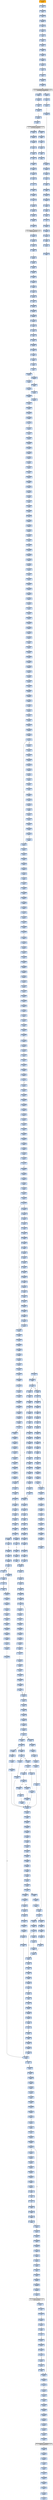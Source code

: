 strict digraph G {
	graph [bgcolor=transparent,
		name=G
	];
	node [color=lightsteelblue,
		fillcolor=lightsteelblue,
		shape=rectangle,
		style=filled
	];
	"0x01049001"	[color=lightgrey,
		fillcolor=orange,
		label="0x01049001
pusha"];
	"0x01049002"	[label="0x01049002
call"];
	"0x01049001" -> "0x01049002"	[color="#000000"];
	"0x0104900a"	[label="0x0104900a
popl"];
	"0x01049002" -> "0x0104900a"	[color="#000000"];
	"0x0104900b"	[label="0x0104900b
incl"];
	"0x0104900a" -> "0x0104900b"	[color="#000000"];
	"0x0104900c"	[label="0x0104900c
pushl"];
	"0x0104900b" -> "0x0104900c"	[color="#000000"];
	"0x0104900d"	[label="0x0104900d
ret"];
	"0x0104900c" -> "0x0104900d"	[color="#000000"];
	"0x01049008"	[label="0x01049008
jmp"];
	"0x0104900d" -> "0x01049008"	[color="#000000"];
	"0x0104900e"	[label="0x0104900e
call"];
	"0x01049008" -> "0x0104900e"	[color="#000000"];
	"0x01049014"	[label="0x01049014
popl"];
	"0x0104900e" -> "0x01049014"	[color="#000000"];
	"0x01049015"	[label="0x01049015
movl"];
	"0x01049014" -> "0x01049015"	[color="#000000"];
	"0x0104901a"	[label="0x0104901a
addl"];
	"0x01049015" -> "0x0104901a"	[color="#000000"];
	"0x0104901c"	[label="0x0104901c
subl"];
	"0x0104901a" -> "0x0104901c"	[color="#000000"];
	"0x01049022"	[label="0x01049022
cmpl"];
	"0x0104901c" -> "0x01049022"	[color="#000000"];
	"0x01049029"	[label="0x01049029
movl"];
	"0x01049022" -> "0x01049029"	[color="#000000"];
	"0x0104902f"	[label="0x0104902f
jne"];
	"0x01049029" -> "0x0104902f"	[color="#000000"];
	"0x01049035"	[label="0x01049035
leal"];
	"0x0104902f" -> "0x01049035"	[color="#000000",
		label=F];
	"0x0104903b"	[label="0x0104903b
pushl"];
	"0x01049035" -> "0x0104903b"	[color="#000000"];
	"0x0104903c"	[label="0x0104903c
call"];
	"0x0104903b" -> "0x0104903c"	[color="#000000"];
	GETMODULEHANDLEA_KERNEL32_DLL	[color=lightgrey,
		fillcolor=lightgrey,
		label="GETMODULEHANDLEA_KERNEL32_DLL
GETMODULEHANDLEA"];
	"0x0104903c" -> GETMODULEHANDLEA_KERNEL32_DLL	[color="#000000"];
	"0x01049042"	[label="0x01049042
movl"];
	GETMODULEHANDLEA_KERNEL32_DLL -> "0x01049042"	[color="#000000"];
	"0x01049287"	[label="0x01049287
testl"];
	GETMODULEHANDLEA_KERNEL32_DLL -> "0x01049287"	[color="#000000"];
	"0x01049048"	[label="0x01049048
movl"];
	"0x01049042" -> "0x01049048"	[color="#000000"];
	"0x0104904a"	[label="0x0104904a
leal"];
	"0x01049048" -> "0x0104904a"	[color="#000000"];
	"0x0104904d"	[label="0x0104904d
pushl"];
	"0x0104904a" -> "0x0104904d"	[color="#000000"];
	"0x0104904e"	[label="0x0104904e
pushl"];
	"0x0104904d" -> "0x0104904e"	[color="#000000"];
	"0x0104904f"	[label="0x0104904f
call"];
	"0x0104904e" -> "0x0104904f"	[color="#000000"];
	GETPROCADDRESS_KERNEL32_DLL	[color=lightgrey,
		fillcolor=lightgrey,
		label="GETPROCADDRESS_KERNEL32_DLL
GETPROCADDRESS"];
	"0x0104904f" -> GETPROCADDRESS_KERNEL32_DLL	[color="#000000"];
	"0x01049055"	[label="0x01049055
stosl"];
	GETPROCADDRESS_KERNEL32_DLL -> "0x01049055"	[color="#000000"];
	"0x010492ee"	[label="0x010492ee
testl"];
	GETPROCADDRESS_KERNEL32_DLL -> "0x010492ee"	[color="#000000"];
	"0x01049056"	[label="0x01049056
movb"];
	"0x01049055" -> "0x01049056"	[color="#000000"];
	"0x01049058"	[label="0x01049058
scasb"];
	"0x01049056" -> "0x01049058"	[color="#000000"];
	"0x01049059"	[label="0x01049059
jne"];
	"0x01049058" -> "0x01049059"	[color="#000000"];
	"0x0104905b"	[label="0x0104905b
cmpb"];
	"0x01049059" -> "0x0104905b"	[color="#000000",
		label=F];
	"0x0104905d"	[label="0x0104905d
jne"];
	"0x0104905b" -> "0x0104905d"	[color="#000000"];
	"0x0104905f"	[label="0x0104905f
leal"];
	"0x0104905d" -> "0x0104905f"	[color="#000000",
		label=F];
	"0x01049062"	[label="0x01049062
jmp"];
	"0x0104905f" -> "0x01049062"	[color="#000000"];
	"0x0104908d"	[label="0x0104908d
movl"];
	"0x01049062" -> "0x0104908d"	[color="#000000"];
	"0x01049093"	[label="0x01049093
orl"];
	"0x0104908d" -> "0x01049093"	[color="#000000"];
	"0x01049095"	[label="0x01049095
je"];
	"0x01049093" -> "0x01049095"	[color="#000000"];
	"0x010490a1"	[label="0x010490a1
leal"];
	"0x01049095" -> "0x010490a1"	[color="#000000",
		label=T];
	"0x010490a7"	[label="0x010490a7
cmpl"];
	"0x010490a1" -> "0x010490a7"	[color="#000000"];
	"0x010490aa"	[label="0x010490aa
je"];
	"0x010490a7" -> "0x010490aa"	[color="#000000"];
	"0x010490b0"	[label="0x010490b0
pushl"];
	"0x010490aa" -> "0x010490b0"	[color="#000000",
		label=F];
	"0x010490b2"	[label="0x010490b2
pushl"];
	"0x010490b0" -> "0x010490b2"	[color="#000000"];
	"0x010490b7"	[label="0x010490b7
pushl"];
	"0x010490b2" -> "0x010490b7"	[color="#000000"];
	"0x010490bc"	[label="0x010490bc
pushl"];
	"0x010490b7" -> "0x010490bc"	[color="#000000"];
	"0x010490be"	[label="0x010490be
call"];
	"0x010490bc" -> "0x010490be"	[color="#000000"];
	VIRTUALALLOC_KERNEL32_DLL	[color=lightgrey,
		fillcolor=lightgrey,
		label="VIRTUALALLOC_KERNEL32_DLL
VIRTUALALLOC"];
	"0x010490be" -> VIRTUALALLOC_KERNEL32_DLL	[color="#000000"];
	"0x010490e2"	[label="0x010490e2
movl"];
	VIRTUALALLOC_KERNEL32_DLL -> "0x010490e2"	[color="#000000"];
	"0x010490e8"	[label="0x010490e8
pushl"];
	"0x010490e2" -> "0x010490e8"	[color="#000000"];
	"0x010490e9"	[label="0x010490e9
movl"];
	"0x010490e8" -> "0x010490e9"	[color="#000000"];
	"0x010490eb"	[label="0x010490eb
addl"];
	"0x010490e9" -> "0x010490eb"	[color="#000000"];
	"0x010490f1"	[label="0x010490f1
pushl"];
	"0x010490eb" -> "0x010490f1"	[color="#000000"];
	"0x010490f7"	[label="0x010490f7
pushl"];
	"0x010490f1" -> "0x010490f7"	[color="#000000"];
	"0x010490fa"	[label="0x010490fa
pushl"];
	"0x010490f7" -> "0x010490fa"	[color="#000000"];
	"0x010490fb"	[label="0x010490fb
pushl"];
	"0x010490fa" -> "0x010490fb"	[color="#000000"];
	"0x010490fc"	[label="0x010490fc
call"];
	"0x010490fb" -> "0x010490fc"	[color="#000000"];
	"0x010496c8"	[label="0x010496c8
movl"];
	"0x010490fc" -> "0x010496c8"	[color="#000000"];
	"0x010496cc"	[label="0x010496cc
subl"];
	"0x010496c8" -> "0x010496cc"	[color="#000000"];
	"0x010496d2"	[label="0x010496d2
leal"];
	"0x010496cc" -> "0x010496d2"	[color="#000000"];
	"0x010496d6"	[label="0x010496d6
pushl"];
	"0x010496d2" -> "0x010496d6"	[color="#000000"];
	"0x010496d7"	[label="0x010496d7
call"];
	"0x010496d6" -> "0x010496d7"	[color="#000000"];
	"0x01049a84"	[label="0x01049a84
pushl"];
	"0x010496d7" -> "0x01049a84"	[color="#000000"];
	"0x01049a85"	[label="0x01049a85
pushl"];
	"0x01049a84" -> "0x01049a85"	[color="#000000"];
	"0x01049a86"	[label="0x01049a86
pushl"];
	"0x01049a85" -> "0x01049a86"	[color="#000000"];
	"0x01049a87"	[label="0x01049a87
movl"];
	"0x01049a86" -> "0x01049a87"	[color="#000000"];
	"0x01049a89"	[label="0x01049a89
xorl"];
	"0x01049a87" -> "0x01049a89"	[color="#000000"];
	"0x01049a8b"	[label="0x01049a8b
xorl"];
	"0x01049a89" -> "0x01049a8b"	[color="#000000"];
	"0x01049a8d"	[label="0x01049a8d
leal"];
	"0x01049a8b" -> "0x01049a8d"	[color="#000000"];
	"0x01049a93"	[label="0x01049a93
movl"];
	"0x01049a8d" -> "0x01049a93"	[color="#000000"];
	"0x01049a95"	[label="0x01049a95
pushl"];
	"0x01049a93" -> "0x01049a95"	[color="#000000"];
	"0x01049a96"	[label="0x01049a96
call"];
	"0x01049a95" -> "0x01049a96"	[color="#000000"];
	"0x01049cf2"	[label="0x01049cf2
call"];
	"0x01049a96" -> "0x01049cf2"	[color="#000000"];
	"0x01049cf8"	[label="0x01049cf8
popl"];
	"0x01049cf2" -> "0x01049cf8"	[color="#000000"];
	"0x01049cf9"	[label="0x01049cf9
subl"];
	"0x01049cf8" -> "0x01049cf9"	[color="#000000"];
	"0x01049cff"	[label="0x01049cff
ret"];
	"0x01049cf9" -> "0x01049cff"	[color="#000000"];
	"0x01049a9b"	[label="0x01049a9b
movb"];
	"0x01049cff" -> "0x01049a9b"	[color="#000000"];
	"0x01049e18"	[label="0x01049e18
movb"];
	"0x01049cff" -> "0x01049e18"	[color="#000000"];
	"0x01049aa2"	[label="0x01049aa2
popl"];
	"0x01049a9b" -> "0x01049aa2"	[color="#000000"];
	"0x01049aa3"	[label="0x01049aa3
movl"];
	"0x01049aa2" -> "0x01049aa3"	[color="#000000"];
	"0x01049aa8"	[label="0x01049aa8
addl"];
	"0x01049aa3" -> "0x01049aa8"	[color="#000000"];
	"0x01049aab"	[label="0x01049aab
shll"];
	"0x01049aa8" -> "0x01049aab"	[color="#000000"];
	"0x01049aad"	[label="0x01049aad
addl"];
	"0x01049aab" -> "0x01049aad"	[color="#000000"];
	"0x01049aaf"	[label="0x01049aaf
incl"];
	"0x01049aad" -> "0x01049aaf"	[color="#000000"];
	"0x01049ab0"	[label="0x01049ab0
cmpl"];
	"0x01049aaf" -> "0x01049ab0"	[color="#000000"];
	"0x01049ab3"	[label="0x01049ab3
jb"];
	"0x01049ab0" -> "0x01049ab3"	[color="#000000"];
	"0x01049ab5"	[label="0x01049ab5
movl"];
	"0x01049ab3" -> "0x01049ab5"	[color="#000000",
		label=F];
	"0x01049ab9"	[label="0x01049ab9
leal"];
	"0x01049ab5" -> "0x01049ab9"	[color="#000000"];
	"0x01049abc"	[label="0x01049abc
pushl"];
	"0x01049ab9" -> "0x01049abc"	[color="#000000"];
	"0x01049abd"	[label="0x01049abd
pushl"];
	"0x01049abc" -> "0x01049abd"	[color="#000000"];
	"0x01049ac2"	[label="0x01049ac2
call"];
	"0x01049abd" -> "0x01049ac2"	[color="#000000"];
	"0x0104980f"	[label="0x0104980f
movl"];
	"0x01049ac2" -> "0x0104980f"	[color="#000000"];
	"0x01049813"	[label="0x01049813
movl"];
	"0x0104980f" -> "0x01049813"	[color="#000000"];
	"0x01049817"	[label="0x01049817
movl"];
	"0x01049813" -> "0x01049817"	[color="#000000"];
	"0x0104981d"	[label="0x0104981d
movl"];
	"0x01049817" -> "0x0104981d"	[color="#000000"];
	"0x01049823"	[label="0x01049823
leal"];
	"0x0104981d" -> "0x01049823"	[color="#000000"];
	"0x01049826"	[label="0x01049826
movl"];
	"0x01049823" -> "0x01049826"	[color="#000000"];
	"0x0104982c"	[label="0x0104982c
addl"];
	"0x01049826" -> "0x0104982c"	[color="#000000"];
	"0x01049831"	[label="0x01049831
ret"];
	"0x0104982c" -> "0x01049831"	[color="#000000"];
	"0x01049af1"	[label="0x01049af1
movl"];
	"0x01049831" -> "0x01049af1"	[color="#000000"];
	"0x01049af7"	[label="0x01049af7
popl"];
	"0x01049af1" -> "0x01049af7"	[color="#000000"];
	"0x01049af8"	[label="0x01049af8
popl"];
	"0x01049af7" -> "0x01049af8"	[color="#000000"];
	"0x01049af9"	[label="0x01049af9
addl"];
	"0x01049af8" -> "0x01049af9"	[color="#000000"];
	"0x01049afe"	[label="0x01049afe
popl"];
	"0x01049af9" -> "0x01049afe"	[color="#000000"];
	"0x01049aff"	[label="0x01049aff
ret"];
	"0x01049afe" -> "0x01049aff"	[color="#000000"];
	"0x010496dc"	[label="0x010496dc
movl"];
	"0x01049aff" -> "0x010496dc"	[color="#000000"];
	"0x010496e3"	[label="0x010496e3
movl"];
	"0x010496dc" -> "0x010496e3"	[color="#000000"];
	"0x010496ea"	[label="0x010496ea
pushl"];
	"0x010496e3" -> "0x010496ea"	[color="#000000"];
	"0x010496eb"	[label="0x010496eb
pushl"];
	"0x010496ea" -> "0x010496eb"	[color="#000000"];
	"0x010496ec"	[label="0x010496ec
leal"];
	"0x010496eb" -> "0x010496ec"	[color="#000000"];
	"0x010496f0"	[label="0x010496f0
call"];
	"0x010496ec" -> "0x010496f0"	[color="#000000"];
	"0x01049b02"	[label="0x01049b02
movl"];
	"0x010496f0" -> "0x01049b02"	[color="#000000"];
	"0x01049b06"	[label="0x01049b06
movl"];
	"0x01049b02" -> "0x01049b06"	[color="#000000"];
	"0x01049b08"	[label="0x01049b08
movl"];
	"0x01049b06" -> "0x01049b08"	[color="#000000"];
	"0x01049b0c"	[label="0x01049b0c
pushl"];
	"0x01049b08" -> "0x01049b0c"	[color="#000000"];
	"0x01049b0d"	[label="0x01049b0d
movl"];
	"0x01049b0c" -> "0x01049b0d"	[color="#000000"];
	"0x01049b0f"	[label="0x01049b0f
leal"];
	"0x01049b0d" -> "0x01049b0f"	[color="#000000"];
	"0x01049b12"	[label="0x01049b12
movl"];
	"0x01049b0f" -> "0x01049b12"	[color="#000000"];
	"0x01049b14"	[label="0x01049b14
movl"];
	"0x01049b12" -> "0x01049b14"	[color="#000000"];
	"0x01049b1b"	[label="0x01049b1b
movl"];
	"0x01049b14" -> "0x01049b1b"	[color="#000000"];
	"0x01049b1e"	[label="0x01049b1e
movl"];
	"0x01049b1b" -> "0x01049b1e"	[color="#000000"];
	"0x01049b24"	[label="0x01049b24
movl"];
	"0x01049b1e" -> "0x01049b24"	[color="#000000"];
	"0x01049b2a"	[label="0x01049b2a
movl"];
	"0x01049b24" -> "0x01049b2a"	[color="#000000"];
	"0x01049b30"	[label="0x01049b30
xorl"];
	"0x01049b2a" -> "0x01049b30"	[color="#000000"];
	"0x01049b32"	[label="0x01049b32
movl"];
	"0x01049b30" -> "0x01049b32"	[color="#000000"];
	"0x01049b37"	[label="0x01049b37
movl"];
	"0x01049b32" -> "0x01049b37"	[color="#000000"];
	"0x01049b3d"	[label="0x01049b3d
movl"];
	"0x01049b37" -> "0x01049b3d"	[color="#000000"];
	"0x01049b43"	[label="0x01049b43
movl"];
	"0x01049b3d" -> "0x01049b43"	[color="#000000"];
	"0x01049b49"	[label="0x01049b49
movl"];
	"0x01049b43" -> "0x01049b49"	[color="#000000"];
	"0x01049b4f"	[label="0x01049b4f
movl"];
	"0x01049b49" -> "0x01049b4f"	[color="#000000"];
	"0x01049b55"	[label="0x01049b55
repz"];
	"0x01049b4f" -> "0x01049b55"	[color="#000000"];
	"0x01049b57"	[label="0x01049b57
movl"];
	"0x01049b55" -> "0x01049b57"	[color="#000000"];
	"0x01049b59"	[label="0x01049b59
stosb"];
	"0x01049b57" -> "0x01049b59"	[color="#000000"];
	"0x01049b5a"	[label="0x01049b5a
call"];
	"0x01049b59" -> "0x01049b5a"	[color="#000000"];
	"0x01049b63"	[label="0x01049b63
subl"];
	"0x01049b5a" -> "0x01049b63"	[color="#000000"];
	"0x01049b69"	[label="0x01049b69
pushl"];
	"0x01049b63" -> "0x01049b69"	[color="#000000"];
	"0x01049b6a"	[label="0x01049b6a
movl"];
	"0x01049b69" -> "0x01049b6a"	[color="#000000"];
	"0x01049b6c"	[label="0x01049b6c
pushl"];
	"0x01049b6a" -> "0x01049b6c"	[color="#000000"];
	"0x01049b6d"	[label="0x01049b6d
pushl"];
	"0x01049b6c" -> "0x01049b6d"	[color="#000000"];
	"0x01049b6e"	[label="0x01049b6e
leal"];
	"0x01049b6d" -> "0x01049b6e"	[color="#000000"];
	"0x01049b71"	[label="0x01049b71
pushl"];
	"0x01049b6e" -> "0x01049b71"	[color="#000000"];
	"0x01049b72"	[label="0x01049b72
pushl"];
	"0x01049b71" -> "0x01049b72"	[color="#000000"];
	"0x01049b74"	[label="0x01049b74
movl"];
	"0x01049b72" -> "0x01049b74"	[color="#000000"];
	"0x01049b76"	[label="0x01049b76
call"];
	"0x01049b74" -> "0x01049b76"	[color="#000000"];
	"0x010497a4"	[label="0x010497a4
pushl"];
	"0x01049b76" -> "0x010497a4"	[color="#000000"];
	"0x010497a5"	[label="0x010497a5
movl"];
	"0x010497a4" -> "0x010497a5"	[color="#000000"];
	"0x010497a7"	[label="0x010497a7
pushl"];
	"0x010497a5" -> "0x010497a7"	[color="#000000"];
	"0x010497a8"	[label="0x010497a8
movl"];
	"0x010497a7" -> "0x010497a8"	[color="#000000"];
	"0x010497ad"	[label="0x010497ad
pushl"];
	"0x010497a8" -> "0x010497ad"	[color="#000000"];
	"0x010497ae"	[label="0x010497ae
cmpl"];
	"0x010497ad" -> "0x010497ae"	[color="#000000"];
	"0x010497b1"	[label="0x010497b1
jb"];
	"0x010497ae" -> "0x010497b1"	[color="#000000"];
	"0x010497b3"	[label="0x010497b3
pushl"];
	"0x010497b1" -> "0x010497b3"	[color="#000000",
		label=F];
	"0x010497e8"	[label="0x010497e8
movl"];
	"0x010497b1" -> "0x010497e8"	[color="#000000",
		label=T];
	"0x010497b4"	[label="0x010497b4
movl"];
	"0x010497b3" -> "0x010497b4"	[color="#000000"];
	"0x010497b9"	[label="0x010497b9
movl"];
	"0x010497b4" -> "0x010497b9"	[color="#000000"];
	"0x010497bb"	[label="0x010497bb
movb"];
	"0x010497b9" -> "0x010497bb"	[color="#000000"];
	"0x010497bd"	[label="0x010497bd
incl"];
	"0x010497bb" -> "0x010497bd"	[color="#000000"];
	"0x010497be"	[label="0x010497be
movb"];
	"0x010497bd" -> "0x010497be"	[color="#000000"];
	"0x010497c2"	[label="0x010497c2
movl"];
	"0x010497be" -> "0x010497c2"	[color="#000000"];
	"0x010497c4"	[label="0x010497c4
movl"];
	"0x010497c2" -> "0x010497c4"	[color="#000000"];
	"0x010497c7"	[label="0x010497c7
movl"];
	"0x010497c4" -> "0x010497c7"	[color="#000000"];
	"0x010497cb"	[label="0x010497cb
shll"];
	"0x010497c7" -> "0x010497cb"	[color="#000000"];
	"0x010497ce"	[label="0x010497ce
andl"];
	"0x010497cb" -> "0x010497ce"	[color="#000000"];
	"0x010497d4"	[label="0x010497d4
orl"];
	"0x010497ce" -> "0x010497d4"	[color="#000000"];
	"0x010497d6"	[label="0x010497d6
movl"];
	"0x010497d4" -> "0x010497d6"	[color="#000000"];
	"0x010497d9"	[label="0x010497d9
addl"];
	"0x010497d6" -> "0x010497d9"	[color="#000000"];
	"0x010497db"	[label="0x010497db
movl"];
	"0x010497d9" -> "0x010497db"	[color="#000000"];
	"0x010497de"	[label="0x010497de
movl"];
	"0x010497db" -> "0x010497de"	[color="#000000"];
	"0x010497e0"	[label="0x010497e0
movl"];
	"0x010497de" -> "0x010497e0"	[color="#000000"];
	"0x010497e3"	[label="0x010497e3
cmpl"];
	"0x010497e0" -> "0x010497e3"	[color="#000000"];
	"0x010497e5"	[label="0x010497e5
jae"];
	"0x010497e3" -> "0x010497e5"	[color="#000000"];
	"0x010497e7"	[label="0x010497e7
popl"];
	"0x010497e5" -> "0x010497e7"	[color="#000000",
		label=F];
	"0x010497e7" -> "0x010497e8"	[color="#000000"];
	"0x010497eb"	[label="0x010497eb
movl"];
	"0x010497e8" -> "0x010497eb"	[color="#000000"];
	"0x010497ee"	[label="0x010497ee
movl"];
	"0x010497eb" -> "0x010497ee"	[color="#000000"];
	"0x010497f2"	[label="0x010497f2
subl"];
	"0x010497ee" -> "0x010497f2"	[color="#000000"];
	"0x010497f4"	[label="0x010497f4
shrl"];
	"0x010497f2" -> "0x010497f4"	[color="#000000"];
	"0x010497f6"	[label="0x010497f6
movl"];
	"0x010497f4" -> "0x010497f6"	[color="#000000"];
	"0x010497fb"	[label="0x010497fb
subl"];
	"0x010497f6" -> "0x010497fb"	[color="#000000"];
	"0x010497fd"	[label="0x010497fd
andl"];
	"0x010497fb" -> "0x010497fd"	[color="#000000"];
	"0x01049802"	[label="0x01049802
shrl"];
	"0x010497fd" -> "0x01049802"	[color="#000000"];
	"0x01049804"	[label="0x01049804
addl"];
	"0x01049802" -> "0x01049804"	[color="#000000"];
	"0x01049806"	[label="0x01049806
popl"];
	"0x01049804" -> "0x01049806"	[color="#000000"];
	"0x01049807"	[label="0x01049807
movl"];
	"0x01049806" -> "0x01049807"	[color="#000000"];
	"0x0104980a"	[label="0x0104980a
popl"];
	"0x01049807" -> "0x0104980a"	[color="#000000"];
	"0x0104980b"	[label="0x0104980b
popl"];
	"0x0104980a" -> "0x0104980b"	[color="#000000"];
	"0x0104980c"	[label="0x0104980c
ret"];
	"0x0104980b" -> "0x0104980c"	[color="#000000"];
	"0x01049b98"	[label="0x01049b98
movb"];
	"0x0104980c" -> "0x01049b98"	[color="#000000"];
	"0x01049b9c"	[label="0x01049b9c
incl"];
	"0x01049b98" -> "0x01049b9c"	[color="#000000"];
	"0x01049b9d"	[label="0x01049b9d
cmpl"];
	"0x01049b9c" -> "0x01049b9d"	[color="#000000"];
	"0x01049ba0"	[label="0x01049ba0
jb"];
	"0x01049b9d" -> "0x01049ba0"	[color="#000000"];
	"0x01049ba2"	[label="0x01049ba2
leal"];
	"0x01049ba0" -> "0x01049ba2"	[color="#000000",
		label=F];
	"0x01049ba8"	[label="0x01049ba8
leal"];
	"0x01049ba2" -> "0x01049ba8"	[color="#000000"];
	"0x01049bac"	[label="0x01049bac
pushl"];
	"0x01049ba8" -> "0x01049bac"	[color="#000000"];
	"0x01049bad"	[label="0x01049bad
movl"];
	"0x01049bac" -> "0x01049bad"	[color="#000000"];
	"0x01049baf"	[label="0x01049baf
call"];
	"0x01049bad" -> "0x01049baf"	[color="#000000"];
	"0x01049834"	[label="0x01049834
subl"];
	"0x01049baf" -> "0x01049834"	[color="#000000"];
	"0x0104983a"	[label="0x0104983a
pushl"];
	"0x01049834" -> "0x0104983a"	[color="#000000"];
	"0x0104983b"	[label="0x0104983b
pushl"];
	"0x0104983a" -> "0x0104983b"	[color="#000000"];
	"0x0104983c"	[label="0x0104983c
pushl"];
	"0x0104983b" -> "0x0104983c"	[color="#000000"];
	"0x0104983d"	[label="0x0104983d
movl"];
	"0x0104983c" -> "0x0104983d"	[color="#000000"];
	"0x0104983f"	[label="0x0104983f
pushl"];
	"0x0104983d" -> "0x0104983f"	[color="#000000"];
	"0x01049840"	[label="0x01049840
movl"];
	"0x0104983f" -> "0x01049840"	[color="#000000"];
	"0x01049845"	[label="0x01049845
movl"];
	"0x01049840" -> "0x01049845"	[color="#000000"];
	"0x0104984b"	[label="0x0104984b
xorl"];
	"0x01049845" -> "0x0104984b"	[color="#000000"];
	"0x0104984d"	[label="0x0104984d
leal"];
	"0x0104984b" -> "0x0104984d"	[color="#000000"];
	"0x01049851"	[label="0x01049851
xorl"];
	"0x0104984d" -> "0x01049851"	[color="#000000"];
	"0x01049853"	[label="0x01049853
repz"];
	"0x01049851" -> "0x01049853"	[color="#000000"];
	"0x01049855"	[label="0x01049855
movl"];
	"0x01049853" -> "0x01049855"	[color="#000000"];
	"0x0104985c"	[label="0x0104985c
cmpl"];
	"0x01049855" -> "0x0104985c"	[color="#000000"];
	"0x0104985e"	[label="0x0104985e
movl"];
	"0x0104985c" -> "0x0104985e"	[color="#000000"];
	"0x01049862"	[label="0x01049862
jbe"];
	"0x0104985e" -> "0x01049862"	[color="#000000"];
	"0x01049864"	[label="0x01049864
xorl"];
	"0x01049862" -> "0x01049864"	[color="#000000",
		label=F];
	"0x01049866"	[label="0x01049866
movb"];
	"0x01049864" -> "0x01049866"	[color="#000000"];
	"0x01049869"	[label="0x01049869
movl"];
	"0x01049866" -> "0x01049869"	[color="#000000"];
	"0x0104986d"	[label="0x0104986d
leal"];
	"0x01049869" -> "0x0104986d"	[color="#000000"];
	"0x01049871"	[label="0x01049871
incl"];
	"0x0104986d" -> "0x01049871"	[color="#000000"];
	"0x01049872"	[label="0x01049872
incl"];
	"0x01049871" -> "0x01049872"	[color="#000000"];
	"0x01049873"	[label="0x01049873
cmpl"];
	"0x01049872" -> "0x01049873"	[color="#000000"];
	"0x01049875"	[label="0x01049875
movl"];
	"0x01049873" -> "0x01049875"	[color="#000000"];
	"0x01049877"	[label="0x01049877
jb"];
	"0x01049875" -> "0x01049877"	[color="#000000"];
	"0x01049879"	[label="0x01049879
movl"];
	"0x01049877" -> "0x01049879"	[color="#000000",
		label=F];
	"0x0104987e"	[label="0x0104987e
movl"];
	"0x01049879" -> "0x0104987e"	[color="#000000"];
	"0x01049882"	[label="0x01049882
movl"];
	"0x0104987e" -> "0x01049882"	[color="#000000"];
	"0x01049885"	[label="0x01049885
movl"];
	"0x01049882" -> "0x01049885"	[color="#000000"];
	"0x01049888"	[label="0x01049888
movl"];
	"0x01049885" -> "0x01049888"	[color="#000000"];
	"0x0104988c"	[label="0x0104988c
xorl"];
	"0x01049888" -> "0x0104988c"	[color="#000000"];
	"0x0104988e"	[label="0x0104988e
movl"];
	"0x0104988c" -> "0x0104988e"	[color="#000000"];
	"0x01049892"	[label="0x01049892
movl"];
	"0x0104988e" -> "0x01049892"	[color="#000000"];
	"0x0104989a"	[label="0x0104989a
movl"];
	"0x01049892" -> "0x0104989a"	[color="#000000"];
	"0x0104989e"	[label="0x0104989e
leal"];
	"0x0104989a" -> "0x0104989e"	[color="#000000"];
	"0x010498a1"	[label="0x010498a1
movl"];
	"0x0104989e" -> "0x010498a1"	[color="#000000"];
	"0x010498a5"	[label="0x010498a5
movl"];
	"0x010498a1" -> "0x010498a5"	[color="#000000"];
	"0x010498a9"	[label="0x010498a9
shll"];
	"0x010498a5" -> "0x010498a9"	[color="#000000"];
	"0x010498ab"	[label="0x010498ab
addl"];
	"0x010498a9" -> "0x010498ab"	[color="#000000"];
	"0x010498ad"	[label="0x010498ad
cmpl"];
	"0x010498ab" -> "0x010498ad"	[color="#000000"];
	"0x010498b3"	[label="0x010498b3
movl"];
	"0x010498ad" -> "0x010498b3"	[color="#000000"];
	"0x010498b7"	[label="0x010498b7
ja"];
	"0x010498b3" -> "0x010498b7"	[color="#000000"];
	"0x010498bd"	[label="0x010498bd
movl"];
	"0x010498b7" -> "0x010498bd"	[color="#000000",
		label=F];
	"0x010498c1"	[label="0x010498c1
movl"];
	"0x010498bd" -> "0x010498c1"	[color="#000000"];
	"0x010498c4"	[label="0x010498c4
movl"];
	"0x010498c1" -> "0x010498c4"	[color="#000000"];
	"0x010498c7"	[label="0x010498c7
addl"];
	"0x010498c4" -> "0x010498c7"	[color="#000000"];
	"0x010498c9"	[label="0x010498c9
cmpl"];
	"0x010498c7" -> "0x010498c9"	[color="#000000"];
	"0x010498cc"	[label="0x010498cc
movl"];
	"0x010498c9" -> "0x010498cc"	[color="#000000"];
	"0x010498cf"	[label="0x010498cf
movl"];
	"0x010498cc" -> "0x010498cf"	[color="#000000"];
	"0x010498d3"	[label="0x010498d3
jl"];
	"0x010498cf" -> "0x010498d3"	[color="#000000"];
	"0x010498d5"	[label="0x010498d5
movl"];
	"0x010498d3" -> "0x010498d5"	[color="#000000",
		label=F];
	"0x01049922"	[label="0x01049922
movl"];
	"0x010498d3" -> "0x01049922"	[color="#000000",
		label=T];
	"0x010498d8"	[label="0x010498d8
movl"];
	"0x010498d5" -> "0x010498d8"	[color="#000000"];
	"0x010498dc"	[label="0x010498dc
movl"];
	"0x010498d8" -> "0x010498dc"	[color="#000000"];
	"0x010498e0"	[label="0x010498e0
movl"];
	"0x010498dc" -> "0x010498e0"	[color="#000000"];
	"0x010498e6"	[label="0x010498e6
shrl"];
	"0x010498e0" -> "0x010498e6"	[color="#000000"];
	"0x010498e9"	[label="0x010498e9
movl"];
	"0x010498e6" -> "0x010498e9"	[color="#000000"];
	"0x010498eb"	[label="0x010498eb
andl"];
	"0x010498e9" -> "0x010498eb"	[color="#000000"];
	"0x010498f0"	[label="0x010498f0
subl"];
	"0x010498eb" -> "0x010498f0"	[color="#000000"];
	"0x010498f2"	[label="0x010498f2
addl"];
	"0x010498f0" -> "0x010498f2"	[color="#000000"];
	"0x010498f4"	[label="0x010498f4
movb"];
	"0x010498f2" -> "0x010498f4"	[color="#000000"];
	"0x010498f6"	[label="0x010498f6
movl"];
	"0x010498f4" -> "0x010498f6"	[color="#000000"];
	"0x010498f8"	[label="0x010498f8
movb"];
	"0x010498f6" -> "0x010498f8"	[color="#000000"];
	"0x010498fa"	[label="0x010498fa
movl"];
	"0x010498f8" -> "0x010498fa"	[color="#000000"];
	"0x010498fe"	[label="0x010498fe
movl"];
	"0x010498fa" -> "0x010498fe"	[color="#000000"];
	"0x01049900"	[label="0x01049900
movl"];
	"0x010498fe" -> "0x01049900"	[color="#000000"];
	"0x01049904"	[label="0x01049904
shll"];
	"0x01049900" -> "0x01049904"	[color="#000000"];
	"0x01049907"	[label="0x01049907
movw"];
	"0x01049904" -> "0x01049907"	[color="#000000"];
	"0x0104990a"	[label="0x0104990a
shrl"];
	"0x01049907" -> "0x0104990a"	[color="#000000"];
	"0x0104990d"	[label="0x0104990d
repz"];
	"0x0104990a" -> "0x0104990d"	[color="#000000"];
	"0x0104990f"	[label="0x0104990f
movl"];
	"0x0104990d" -> "0x0104990f"	[color="#000000"];
	"0x01049911"	[label="0x01049911
movl"];
	"0x0104990f" -> "0x01049911"	[color="#000000"];
	"0x01049915"	[label="0x01049915
andl"];
	"0x01049911" -> "0x01049915"	[color="#000000"];
	"0x01049918"	[label="0x01049918
repz"];
	"0x01049915" -> "0x01049918"	[color="#000000"];
	"0x0104991a"	[label="0x0104991a
movl"];
	"0x01049918" -> "0x0104991a"	[color="#000000"];
	"0x0104991e"	[label="0x0104991e
movl"];
	"0x0104991a" -> "0x0104991e"	[color="#000000"];
	"0x0104991e" -> "0x01049922"	[color="#000000"];
	"0x01049926"	[label="0x01049926
addl"];
	"0x01049922" -> "0x01049926"	[color="#000000"];
	"0x01049929"	[label="0x01049929
incl"];
	"0x01049926" -> "0x01049929"	[color="#000000"];
	"0x0104992a"	[label="0x0104992a
decl"];
	"0x01049929" -> "0x0104992a"	[color="#000000"];
	"0x0104992b"	[label="0x0104992b
addl"];
	"0x0104992a" -> "0x0104992b"	[color="#000000"];
	"0x0104992e"	[label="0x0104992e
cmpl"];
	"0x0104992b" -> "0x0104992e"	[color="#000000"];
	"0x01049931"	[label="0x01049931
movl"];
	"0x0104992e" -> "0x01049931"	[color="#000000"];
	"0x01049935"	[label="0x01049935
movl"];
	"0x01049931" -> "0x01049935"	[color="#000000"];
	"0x01049939"	[label="0x01049939
movl"];
	"0x01049935" -> "0x01049939"	[color="#000000"];
	"0x0104993d"	[label="0x0104993d
jge"];
	"0x01049939" -> "0x0104993d"	[color="#000000"];
	"0x01049943"	[label="0x01049943
cmpl"];
	"0x0104993d" -> "0x01049943"	[color="#000000",
		label=F];
	"0x01049949"	[label="0x01049949
je"];
	"0x01049943" -> "0x01049949"	[color="#000000"];
	"0x0104995a"	[label="0x0104995a
movl"];
	"0x01049949" -> "0x0104995a"	[color="#000000",
		label=T];
	"0x01049960"	[label="0x01049960
xorl"];
	"0x0104995a" -> "0x01049960"	[color="#000000"];
	"0x01049962"	[label="0x01049962
testl"];
	"0x01049960" -> "0x01049962"	[color="#000000"];
	"0x01049964"	[label="0x01049964
jbe"];
	"0x01049962" -> "0x01049964"	[color="#000000"];
	"0x01049966"	[label="0x01049966
movl"];
	"0x01049964" -> "0x01049966"	[color="#000000",
		label=F];
	"0x0104996d"	[label="0x0104996d
movb"];
	"0x01049966" -> "0x0104996d"	[color="#000000"];
	"0x01049970"	[label="0x01049970
testb"];
	"0x0104996d" -> "0x01049970"	[color="#000000"];
	"0x01049972"	[label="0x01049972
je"];
	"0x01049970" -> "0x01049972"	[color="#000000"];
	"0x01049974"	[label="0x01049974
movl"];
	"0x01049972" -> "0x01049974"	[color="#000000",
		label=F];
	"0x01049996"	[label="0x01049996
movl"];
	"0x01049972" -> "0x01049996"	[color="#000000",
		label=T];
	"0x0104997a"	[label="0x0104997a
andl"];
	"0x01049974" -> "0x0104997a"	[color="#000000"];
	"0x0104997f"	[label="0x0104997f
movl"];
	"0x0104997a" -> "0x0104997f"	[color="#000000"];
	"0x01049983"	[label="0x01049983
movl"];
	"0x0104997f" -> "0x01049983"	[color="#000000"];
	"0x01049986"	[label="0x01049986
xorl"];
	"0x01049983" -> "0x01049986"	[color="#000000"];
	"0x01049988"	[label="0x01049988
movb"];
	"0x01049986" -> "0x01049988"	[color="#000000"];
	"0x0104998b"	[label="0x0104998b
movl"];
	"0x01049988" -> "0x0104998b"	[color="#000000"];
	"0x0104998f"	[label="0x0104998f
leal"];
	"0x0104998b" -> "0x0104998f"	[color="#000000"];
	"0x01049993"	[label="0x01049993
incl"];
	"0x0104998f" -> "0x01049993"	[color="#000000"];
	"0x01049994"	[label="0x01049994
movl"];
	"0x01049993" -> "0x01049994"	[color="#000000"];
	"0x01049994" -> "0x01049996"	[color="#000000"];
	"0x0104999c"	[label="0x0104999c
incl"];
	"0x01049996" -> "0x0104999c"	[color="#000000"];
	"0x0104999d"	[label="0x0104999d
cmpl"];
	"0x0104999c" -> "0x0104999d"	[color="#000000"];
	"0x0104999f"	[label="0x0104999f
jb"];
	"0x0104999d" -> "0x0104999f"	[color="#000000"];
	"0x010499a1"	[label="0x010499a1
popl"];
	"0x0104999f" -> "0x010499a1"	[color="#000000",
		label=F];
	"0x010499a2"	[label="0x010499a2
popl"];
	"0x010499a1" -> "0x010499a2"	[color="#000000"];
	"0x010499a3"	[label="0x010499a3
popl"];
	"0x010499a2" -> "0x010499a3"	[color="#000000"];
	"0x010499a4"	[label="0x010499a4
movb"];
	"0x010499a3" -> "0x010499a4"	[color="#000000"];
	"0x010499a6"	[label="0x010499a6
popl"];
	"0x010499a4" -> "0x010499a6"	[color="#000000"];
	"0x010499a7"	[label="0x010499a7
addl"];
	"0x010499a6" -> "0x010499a7"	[color="#000000"];
	"0x010499ad"	[label="0x010499ad
ret"];
	"0x010499a7" -> "0x010499ad"	[color="#000000"];
	"0x01049bb4"	[label="0x01049bb4
testb"];
	"0x010499ad" -> "0x01049bb4"	[color="#000000"];
	"0x01049ca3"	[label="0x01049ca3
testb"];
	"0x010499ad" -> "0x01049ca3"	[color="#000000"];
	"0x01049bb6"	[label="0x01049bb6
jne"];
	"0x01049bb4" -> "0x01049bb6"	[color="#000000"];
	"0x01049bc3"	[label="0x01049bc3
xorl"];
	"0x01049bb6" -> "0x01049bc3"	[color="#000000",
		label=T];
	"0x01049bc5"	[label="0x01049bc5
movl"];
	"0x01049bc3" -> "0x01049bc5"	[color="#000000"];
	"0x01049bc7"	[label="0x01049bc7
call"];
	"0x01049bc5" -> "0x01049bc7"	[color="#000000"];
	"0x010499b0"	[label="0x010499b0
pushl"];
	"0x01049bc7" -> "0x010499b0"	[color="#000000"];
	"0x010499b1"	[label="0x010499b1
pushl"];
	"0x010499b0" -> "0x010499b1"	[color="#000000"];
	"0x010499b2"	[label="0x010499b2
pushl"];
	"0x010499b1" -> "0x010499b2"	[color="#000000"];
	"0x010499b3"	[label="0x010499b3
movl"];
	"0x010499b2" -> "0x010499b3"	[color="#000000"];
	"0x010499b5"	[label="0x010499b5
pushl"];
	"0x010499b3" -> "0x010499b5"	[color="#000000"];
	"0x010499b6"	[label="0x010499b6
movl"];
	"0x010499b5" -> "0x010499b6"	[color="#000000"];
	"0x010499b8"	[label="0x010499b8
cmpl"];
	"0x010499b6" -> "0x010499b8"	[color="#000000"];
	"0x010499bc"	[label="0x010499bc
jb"];
	"0x010499b8" -> "0x010499bc"	[color="#000000"];
	"0x010499ee"	[label="0x010499ee
movl"];
	"0x010499bc" -> "0x010499ee"	[color="#000000",
		label=T];
	"0x010499be"	[label="0x010499be
movl"];
	"0x010499bc" -> "0x010499be"	[color="#000000",
		label=F];
	"0x010499f1"	[label="0x010499f1
movl"];
	"0x010499ee" -> "0x010499f1"	[color="#000000"];
	"0x010499f4"	[label="0x010499f4
movl"];
	"0x010499f1" -> "0x010499f4"	[color="#000000"];
	"0x010499f9"	[label="0x010499f9
subl"];
	"0x010499f4" -> "0x010499f9"	[color="#000000"];
	"0x010499fb"	[label="0x010499fb
shrl"];
	"0x010499f9" -> "0x010499fb"	[color="#000000"];
	"0x010499fd"	[label="0x010499fd
movl"];
	"0x010499fb" -> "0x010499fd"	[color="#000000"];
	"0x01049a00"	[label="0x01049a00
andl"];
	"0x010499fd" -> "0x01049a00"	[color="#000000"];
	"0x01049a05"	[label="0x01049a05
cmpl"];
	"0x01049a00" -> "0x01049a05"	[color="#000000"];
	"0x01049a07"	[label="0x01049a07
jae"];
	"0x01049a05" -> "0x01049a07"	[color="#000000"];
	"0x01049a09"	[label="0x01049a09
movl"];
	"0x01049a07" -> "0x01049a09"	[color="#000000",
		label=F];
	"0x01049a1d"	[label="0x01049a1d
cmpl"];
	"0x01049a07" -> "0x01049a1d"	[color="#000000",
		label=T];
	"0x01049a0f"	[label="0x01049a0f
movl"];
	"0x01049a09" -> "0x01049a0f"	[color="#000000"];
	"0x01049a11"	[label="0x01049a11
shrl"];
	"0x01049a0f" -> "0x01049a11"	[color="#000000"];
	"0x01049a14"	[label="0x01049a14
xorl"];
	"0x01049a11" -> "0x01049a14"	[color="#000000"];
	"0x01049a16"	[label="0x01049a16
movb"];
	"0x01049a14" -> "0x01049a16"	[color="#000000"];
	"0x01049a19"	[label="0x01049a19
movl"];
	"0x01049a16" -> "0x01049a19"	[color="#000000"];
	"0x01049a1b"	[label="0x01049a1b
jmp"];
	"0x01049a19" -> "0x01049a1b"	[color="#000000"];
	"0x01049a58"	[label="0x01049a58
movl"];
	"0x01049a1b" -> "0x01049a58"	[color="#000000"];
	"0x01049a5a"	[label="0x01049a5a
movl"];
	"0x01049a58" -> "0x01049a5a"	[color="#000000"];
	"0x01049a5d"	[label="0x01049a5d
addl"];
	"0x01049a5a" -> "0x01049a5d"	[color="#000000"];
	"0x01049a5f"	[label="0x01049a5f
movl"];
	"0x01049a5d" -> "0x01049a5f"	[color="#000000"];
	"0x01049a62"	[label="0x01049a62
movl"];
	"0x01049a5f" -> "0x01049a62"	[color="#000000"];
	"0x01049a65"	[label="0x01049a65
movl"];
	"0x01049a62" -> "0x01049a65"	[color="#000000"];
	"0x01049a6a"	[label="0x01049a6a
subl"];
	"0x01049a65" -> "0x01049a6a"	[color="#000000"];
	"0x01049a6c"	[label="0x01049a6c
subl"];
	"0x01049a6a" -> "0x01049a6c"	[color="#000000"];
	"0x01049a6e"	[label="0x01049a6e
popl"];
	"0x01049a6c" -> "0x01049a6e"	[color="#000000"];
	"0x01049a6f"	[label="0x01049a6f
shrl"];
	"0x01049a6e" -> "0x01049a6f"	[color="#000000"];
	"0x01049a71"	[label="0x01049a71
movl"];
	"0x01049a6f" -> "0x01049a71"	[color="#000000"];
	"0x01049a75"	[label="0x01049a75
addl"];
	"0x01049a71" -> "0x01049a75"	[color="#000000"];
	"0x01049a77"	[label="0x01049a77
movl"];
	"0x01049a75" -> "0x01049a77"	[color="#000000"];
	"0x01049a7d"	[label="0x01049a7d
popl"];
	"0x01049a77" -> "0x01049a7d"	[color="#000000"];
	"0x01049a7e"	[label="0x01049a7e
popl"];
	"0x01049a7d" -> "0x01049a7e"	[color="#000000"];
	"0x01049a7f"	[label="0x01049a7f
movl"];
	"0x01049a7e" -> "0x01049a7f"	[color="#000000"];
	"0x01049a82"	[label="0x01049a82
popl"];
	"0x01049a7f" -> "0x01049a82"	[color="#000000"];
	"0x01049a83"	[label="0x01049a83
ret"];
	"0x01049a82" -> "0x01049a83"	[color="#000000"];
	"0x01049d2d"	[label="0x01049d2d
cmpl"];
	"0x01049a83" -> "0x01049d2d"	[color="#000000"];
	"0x01049e95"	[label="0x01049e95
addl"];
	"0x01049a83" -> "0x01049e95"	[color="#000000"];
	"0x010499c0"	[label="0x010499c0
movb"];
	"0x010499be" -> "0x010499c0"	[color="#000000"];
	"0x010499c2"	[label="0x010499c2
incl"];
	"0x010499c0" -> "0x010499c2"	[color="#000000"];
	"0x010499c3"	[label="0x010499c3
movb"];
	"0x010499c2" -> "0x010499c3"	[color="#000000"];
	"0x010499c7"	[label="0x010499c7
movl"];
	"0x010499c3" -> "0x010499c7"	[color="#000000"];
	"0x010499c9"	[label="0x010499c9
movl"];
	"0x010499c7" -> "0x010499c9"	[color="#000000"];
	"0x010499cc"	[label="0x010499cc
movl"];
	"0x010499c9" -> "0x010499cc"	[color="#000000"];
	"0x010499d0"	[label="0x010499d0
shll"];
	"0x010499cc" -> "0x010499d0"	[color="#000000"];
	"0x010499d3"	[label="0x010499d3
andl"];
	"0x010499d0" -> "0x010499d3"	[color="#000000"];
	"0x010499d9"	[label="0x010499d9
orl"];
	"0x010499d3" -> "0x010499d9"	[color="#000000"];
	"0x010499db"	[label="0x010499db
movl"];
	"0x010499d9" -> "0x010499db"	[color="#000000"];
	"0x010499de"	[label="0x010499de
addl"];
	"0x010499db" -> "0x010499de"	[color="#000000"];
	"0x010499e1"	[label="0x010499e1
movl"];
	"0x010499de" -> "0x010499e1"	[color="#000000"];
	"0x010499e4"	[label="0x010499e4
movl"];
	"0x010499e1" -> "0x010499e4"	[color="#000000"];
	"0x010499e6"	[label="0x010499e6
movl"];
	"0x010499e4" -> "0x010499e6"	[color="#000000"];
	"0x010499e9"	[label="0x010499e9
cmpl"];
	"0x010499e6" -> "0x010499e9"	[color="#000000"];
	"0x010499ec"	[label="0x010499ec
jae"];
	"0x010499e9" -> "0x010499ec"	[color="#000000"];
	"0x010499ec" -> "0x010499ee"	[color="#000000",
		label=F];
	"0x01049ca5"	[label="0x01049ca5
jne"];
	"0x01049ca3" -> "0x01049ca5"	[color="#000000"];
	"0x01049cb2"	[label="0x01049cb2
movb"];
	"0x01049ca5" -> "0x01049cb2"	[color="#000000",
		label=T];
	"0x01049cb9"	[label="0x01049cb9
xorl"];
	"0x01049cb2" -> "0x01049cb9"	[color="#000000"];
	"0x01049cbb"	[label="0x01049cbb
cmpb"];
	"0x01049cb9" -> "0x01049cbb"	[color="#000000"];
	"0x01049cc3"	[label="0x01049cc3
jne"];
	"0x01049cbb" -> "0x01049cc3"	[color="#000000"];
	"0x01049cc5"	[label="0x01049cc5
incl"];
	"0x01049cc3" -> "0x01049cc5"	[color="#000000",
		label=F];
	"0x01049ccd"	[label="0x01049ccd
movb"];
	"0x01049cc3" -> "0x01049ccd"	[color="#000000",
		label=T];
	"0x01049cc6"	[label="0x01049cc6
cmpl"];
	"0x01049cc5" -> "0x01049cc6"	[color="#000000"];
	"0x01049cc9"	[label="0x01049cc9
jb"];
	"0x01049cc6" -> "0x01049cc9"	[color="#000000"];
	"0x01049ccb"	[label="0x01049ccb
jmp"];
	"0x01049cc9" -> "0x01049ccb"	[color="#000000",
		label=F];
	"0x01049cd4"	[label="0x01049cd4
movl"];
	"0x01049ccb" -> "0x01049cd4"	[color="#000000"];
	"0x01049cda"	[label="0x01049cda
leal"];
	"0x01049cd4" -> "0x01049cda"	[color="#000000"];
	"0x01049cde"	[label="0x01049cde
movl"];
	"0x01049cda" -> "0x01049cde"	[color="#000000"];
	"0x01049ce3"	[label="0x01049ce3
repz"];
	"0x01049cde" -> "0x01049ce3"	[color="#000000"];
	"0x01049ce5"	[label="0x01049ce5
popl"];
	"0x01049ce3" -> "0x01049ce5"	[color="#000000"];
	"0x01049ce6"	[label="0x01049ce6
popl"];
	"0x01049ce5" -> "0x01049ce6"	[color="#000000"];
	"0x01049ce7"	[label="0x01049ce7
popl"];
	"0x01049ce6" -> "0x01049ce7"	[color="#000000"];
	"0x01049ce8"	[label="0x01049ce8
movb"];
	"0x01049ce7" -> "0x01049ce8"	[color="#000000"];
	"0x01049cea"	[label="0x01049cea
popl"];
	"0x01049ce8" -> "0x01049cea"	[color="#000000"];
	"0x01049ceb"	[label="0x01049ceb
addl"];
	"0x01049cea" -> "0x01049ceb"	[color="#000000"];
	"0x01049cf1"	[label="0x01049cf1
ret"];
	"0x01049ceb" -> "0x01049cf1"	[color="#000000"];
	"0x01049f6c"	[label="0x01049f6c
testb"];
	"0x01049cf1" -> "0x01049f6c"	[color="#000000"];
	"0x01049a20"	[label="0x01049a20
jae"];
	"0x01049a1d" -> "0x01049a20"	[color="#000000"];
	"0x01049a22"	[label="0x01049a22
cmpl"];
	"0x01049a20" -> "0x01049a22"	[color="#000000",
		label=F];
	"0x01049a2c"	[label="0x01049a2c
cmpl"];
	"0x01049a20" -> "0x01049a2c"	[color="#000000",
		label=T];
	"0x01049a25"	[label="0x01049a25
sbbl"];
	"0x01049a22" -> "0x01049a25"	[color="#000000"];
	"0x01049a27"	[label="0x01049a27
addl"];
	"0x01049a25" -> "0x01049a27"	[color="#000000"];
	"0x01049a2a"	[label="0x01049a2a
jmp"];
	"0x01049a27" -> "0x01049a2a"	[color="#000000"];
	"0x01049a2a" -> "0x01049a58"	[color="#000000"];
	"0x01049d32"	[label="0x01049d32
jae"];
	"0x01049d2d" -> "0x01049d32"	[color="#000000"];
	"0x01049d34"	[label="0x01049d34
movl"];
	"0x01049d32" -> "0x01049d34"	[color="#000000",
		label=F];
	"0x01049d36"	[label="0x01049d36
movb"];
	"0x01049d34" -> "0x01049d36"	[color="#000000"];
	"0x01049d38"	[label="0x01049d38
movl"];
	"0x01049d36" -> "0x01049d38"	[color="#000000"];
	"0x01049d3a"	[label="0x01049d3a
incl"];
	"0x01049d38" -> "0x01049d3a"	[color="#000000"];
	"0x01049d3b"	[label="0x01049d3b
incl"];
	"0x01049d3a" -> "0x01049d3b"	[color="#000000"];
	"0x01049d3c"	[label="0x01049d3c
movl"];
	"0x01049d3b" -> "0x01049d3c"	[color="#000000"];
	"0x01049d3e"	[label="0x01049d3e
movl"];
	"0x01049d3c" -> "0x01049d3e"	[color="#000000"];
	"0x01049d42"	[label="0x01049d42
jmp"];
	"0x01049d3e" -> "0x01049d42"	[color="#000000"];
	"0x01049f70"	[label="0x01049f70
cmpl"];
	"0x01049d42" -> "0x01049f70"	[color="#000000"];
	"0x01049f74"	[label="0x01049f74
jb"];
	"0x01049f70" -> "0x01049f74"	[color="#000000"];
	"0x01049f7a"	[label="0x01049f7a
movl"];
	"0x01049f74" -> "0x01049f7a"	[color="#000000",
		label=F];
	"0x01049e1f"	[label="0x01049e1f
popl"];
	"0x01049e18" -> "0x01049e1f"	[color="#000000"];
	"0x01049e20"	[label="0x01049e20
testb"];
	"0x01049e1f" -> "0x01049e20"	[color="#000000"];
	"0x01049e22"	[label="0x01049e22
movl"];
	"0x01049e20" -> "0x01049e22"	[color="#000000"];
	"0x01049e24"	[label="0x01049e24
je"];
	"0x01049e22" -> "0x01049e24"	[color="#000000"];
	"0x01049e9c"	[label="0x01049e9c
cmpl"];
	"0x01049e24" -> "0x01049e9c"	[color="#000000",
		label=T];
	"0x01049e26"	[label="0x01049e26
cmpl"];
	"0x01049e24" -> "0x01049e26"	[color="#000000",
		label=F];
	"0x01049ea0"	[label="0x01049ea0
jb"];
	"0x01049e9c" -> "0x01049ea0"	[color="#000000"];
	"0x01049ea2"	[label="0x01049ea2
movl"];
	"0x01049ea0" -> "0x01049ea2"	[color="#000000",
		label=F];
	"0x01049ed3"	[label="0x01049ed3
movl"];
	"0x01049ea0" -> "0x01049ed3"	[color="#000000",
		label=T];
	"0x01049ea5"	[label="0x01049ea5
movl"];
	"0x01049ea2" -> "0x01049ea5"	[color="#000000"];
	"0x01049ea8"	[label="0x01049ea8
shll"];
	"0x01049ea5" -> "0x01049ea8"	[color="#000000"];
	"0x01049eab"	[label="0x01049eab
movb"];
	"0x01049ea8" -> "0x01049eab"	[color="#000000"];
	"0x01049ead"	[label="0x01049ead
incl"];
	"0x01049eab" -> "0x01049ead"	[color="#000000"];
	"0x01049eae"	[label="0x01049eae
movb"];
	"0x01049ead" -> "0x01049eae"	[color="#000000"];
	"0x01049eb2"	[label="0x01049eb2
movl"];
	"0x01049eae" -> "0x01049eb2"	[color="#000000"];
	"0x01049eb5"	[label="0x01049eb5
movl"];
	"0x01049eb2" -> "0x01049eb5"	[color="#000000"];
	"0x01049eb8"	[label="0x01049eb8
movl"];
	"0x01049eb5" -> "0x01049eb8"	[color="#000000"];
	"0x01049ebc"	[label="0x01049ebc
andl"];
	"0x01049eb8" -> "0x01049ebc"	[color="#000000"];
	"0x01049ec1"	[label="0x01049ec1
addl"];
	"0x01049ebc" -> "0x01049ec1"	[color="#000000"];
	"0x01049ec4"	[label="0x01049ec4
orl"];
	"0x01049ec1" -> "0x01049ec4"	[color="#000000"];
	"0x01049ec6"	[label="0x01049ec6
movl"];
	"0x01049ec4" -> "0x01049ec6"	[color="#000000"];
	"0x01049ec8"	[label="0x01049ec8
cmpl"];
	"0x01049ec6" -> "0x01049ec8"	[color="#000000"];
	"0x01049ecb"	[label="0x01049ecb
movl"];
	"0x01049ec8" -> "0x01049ecb"	[color="#000000"];
	"0x01049ece"	[label="0x01049ece
movl"];
	"0x01049ecb" -> "0x01049ece"	[color="#000000"];
	"0x01049ed1"	[label="0x01049ed1
jae"];
	"0x01049ece" -> "0x01049ed1"	[color="#000000"];
	"0x01049ed1" -> "0x01049ed3"	[color="#000000",
		label=F];
	"0x01049ed6"	[label="0x01049ed6
movl"];
	"0x01049ed3" -> "0x01049ed6"	[color="#000000"];
	"0x01049ed9"	[label="0x01049ed9
movl"];
	"0x01049ed6" -> "0x01049ed9"	[color="#000000"];
	"0x01049ede"	[label="0x01049ede
subl"];
	"0x01049ed9" -> "0x01049ede"	[color="#000000"];
	"0x01049ee0"	[label="0x01049ee0
addl"];
	"0x01049ede" -> "0x01049ee0"	[color="#000000"];
	"0x01049ee2"	[label="0x01049ee2
shrl"];
	"0x01049ee0" -> "0x01049ee2"	[color="#000000"];
	"0x01049ee4"	[label="0x01049ee4
movl"];
	"0x01049ee2" -> "0x01049ee4"	[color="#000000"];
	"0x01049ee9"	[label="0x01049ee9
movl"];
	"0x01049ee4" -> "0x01049ee9"	[color="#000000"];
	"0x01049eec"	[label="0x01049eec
subl"];
	"0x01049ee9" -> "0x01049eec"	[color="#000000"];
	"0x01049eee"	[label="0x01049eee
andl"];
	"0x01049eec" -> "0x01049eee"	[color="#000000"];
	"0x01049ef3"	[label="0x01049ef3
shrl"];
	"0x01049eee" -> "0x01049ef3"	[color="#000000"];
	"0x01049ef5"	[label="0x01049ef5
addl"];
	"0x01049ef3" -> "0x01049ef5"	[color="#000000"];
	"0x01049ef7"	[label="0x01049ef7
cmpl"];
	"0x01049ef5" -> "0x01049ef7"	[color="#000000"];
	"0x01049efa"	[label="0x01049efa
jae"];
	"0x01049ef7" -> "0x01049efa"	[color="#000000"];
	"0x01049f16"	[label="0x01049f16
movl"];
	"0x01049efa" -> "0x01049f16"	[color="#000000",
		label=T];
	"0x01049efc"	[label="0x01049efc
movl"];
	"0x01049efa" -> "0x01049efc"	[color="#000000",
		label=F];
	"0x01049f1c"	[label="0x01049f1c
movl"];
	"0x01049f16" -> "0x01049f1c"	[color="#000000"];
	"0x01049f22"	[label="0x01049f22
leal"];
	"0x01049f1c" -> "0x01049f22"	[color="#000000"];
	"0x01049f25"	[label="0x01049f25
movl"];
	"0x01049f22" -> "0x01049f25"	[color="#000000"];
	"0x01049f2b"	[label="0x01049f2b
movl"];
	"0x01049f25" -> "0x01049f2b"	[color="#000000"];
	"0x01049f31"	[label="0x01049f31
movl"];
	"0x01049f2b" -> "0x01049f31"	[color="#000000"];
	"0x01049f37"	[label="0x01049f37
movl"];
	"0x01049f31" -> "0x01049f37"	[color="#000000"];
	"0x01049f39"	[label="0x01049f39
movl"];
	"0x01049f37" -> "0x01049f39"	[color="#000000"];
	"0x01049f3d"	[label="0x01049f3d
incl"];
	"0x01049f39" -> "0x01049f3d"	[color="#000000"];
	"0x01049f3e"	[label="0x01049f3e
leal"];
	"0x01049f3d" -> "0x01049f3e"	[color="#000000"];
	"0x01049f41"	[label="0x01049f41
cmpl"];
	"0x01049f3e" -> "0x01049f41"	[color="#000000"];
	"0x01049f43"	[label="0x01049f43
movl"];
	"0x01049f41" -> "0x01049f43"	[color="#000000"];
	"0x01049f45"	[label="0x01049f45
jae"];
	"0x01049f43" -> "0x01049f45"	[color="#000000"];
	"0x01049f47"	[label="0x01049f47
movl"];
	"0x01049f45" -> "0x01049f47"	[color="#000000",
		label=F];
	"0x01049f49"	[label="0x01049f49
subl"];
	"0x01049f47" -> "0x01049f49"	[color="#000000"];
	"0x01049f4b"	[label="0x01049f4b
incl"];
	"0x01049f49" -> "0x01049f4b"	[color="#000000"];
	"0x01049f4c"	[label="0x01049f4c
movb"];
	"0x01049f4b" -> "0x01049f4c"	[color="#000000"];
	"0x01049f4e"	[label="0x01049f4e
movb"];
	"0x01049f4c" -> "0x01049f4e"	[color="#000000"];
	"0x01049f51"	[label="0x01049f51
movl"];
	"0x01049f4e" -> "0x01049f51"	[color="#000000"];
	"0x01049f53"	[label="0x01049f53
cmpl"];
	"0x01049f51" -> "0x01049f53"	[color="#000000"];
	"0x01049f55"	[label="0x01049f55
jb"];
	"0x01049f53" -> "0x01049f55"	[color="#000000"];
	"0x01049f57"	[label="0x01049f57
movl"];
	"0x01049f55" -> "0x01049f57"	[color="#000000",
		label=F];
	"0x01049f5b"	[label="0x01049f5b
addl"];
	"0x01049f57" -> "0x01049f5b"	[color="#000000"];
	"0x01049f5d"	[label="0x01049f5d
movl"];
	"0x01049f5b" -> "0x01049f5d"	[color="#000000"];
	"0x01049f61"	[label="0x01049f61
movl"];
	"0x01049f5d" -> "0x01049f61"	[color="#000000"];
	"0x01049f63"	[label="0x01049f63
jmp"];
	"0x01049f61" -> "0x01049f63"	[color="#000000"];
	"0x01049f63" -> "0x01049f70"	[color="#000000"];
	"0x01049f03"	[label="0x01049f03
testl"];
	"0x01049efc" -> "0x01049f03"	[color="#000000"];
	"0x01049f05"	[label="0x01049f05
je"];
	"0x01049f03" -> "0x01049f05"	[color="#000000"];
	"0x01049f05" -> "0x01049f37"	[color="#000000",
		label=T];
	"0x01049f07"	[label="0x01049f07
movl"];
	"0x01049f05" -> "0x01049f07"	[color="#000000",
		label=F];
	"0x01049a2f"	[label="0x01049a2f
jae"];
	"0x01049a2c" -> "0x01049a2f"	[color="#000000"];
	"0x01049a31"	[label="0x01049a31
movl"];
	"0x01049a2f" -> "0x01049a31"	[color="#000000",
		label=F];
	"0x01049a38"	[label="0x01049a38
cmpl"];
	"0x01049a2f" -> "0x01049a38"	[color="#000000",
		label=T];
	"0x01049a36"	[label="0x01049a36
jmp"];
	"0x01049a31" -> "0x01049a36"	[color="#000000"];
	"0x01049a36" -> "0x01049a58"	[color="#000000"];
	"0x01049f0d"	[label="0x01049f0d
movl"];
	"0x01049f07" -> "0x01049f0d"	[color="#000000"];
	"0x01049f14"	[label="0x01049f14
jmp"];
	"0x01049f0d" -> "0x01049f14"	[color="#000000"];
	"0x01049f14" -> "0x01049f31"	[color="#000000"];
	"0x01049a3b"	[label="0x01049a3b
jae"];
	"0x01049a38" -> "0x01049a3b"	[color="#000000"];
	"0x01049a44"	[label="0x01049a44
cmpl"];
	"0x01049a3b" -> "0x01049a44"	[color="#000000",
		label=T];
	"0x01049a3d"	[label="0x01049a3d
movl"];
	"0x01049a3b" -> "0x01049a3d"	[color="#000000",
		label=F];
	"0x01049a47"	[label="0x01049a47
jae"];
	"0x01049a44" -> "0x01049a47"	[color="#000000"];
	"0x01049a49"	[label="0x01049a49
movl"];
	"0x01049a47" -> "0x01049a49"	[color="#000000",
		label=F];
	"0x01049a50"	[label="0x01049a50
cmpl"];
	"0x01049a47" -> "0x01049a50"	[color="#000000",
		label=T];
	"0x01049a4e"	[label="0x01049a4e
jmp"];
	"0x01049a49" -> "0x01049a4e"	[color="#000000"];
	"0x01049a4e" -> "0x01049a58"	[color="#000000"];
	"0x01049a42"	[label="0x01049a42
jmp"];
	"0x01049a3d" -> "0x01049a42"	[color="#000000"];
	"0x01049a42" -> "0x01049a58"	[color="#000000"];
	"0x01049f6e"	[label="0x01049f6e
je"];
	"0x01049f6c" -> "0x01049f6e"	[color="#000000"];
	"0x01049f6e" -> "0x01049f70"	[color="#000000",
		label=F];
	"0x01049f7e"	[label="0x01049f7e
movl"];
	"0x01049f7a" -> "0x01049f7e"	[color="#000000"];
	"0x01049f80"	[label="0x01049f80
popl"];
	"0x01049f7e" -> "0x01049f80"	[color="#000000"];
	"0x01049f81"	[label="0x01049f81
popl"];
	"0x01049f80" -> "0x01049f81"	[color="#000000"];
	"0x01049f82"	[label="0x01049f82
popl"];
	"0x01049f81" -> "0x01049f82"	[color="#000000"];
	"0x01049f83"	[label="0x01049f83
movb"];
	"0x01049f82" -> "0x01049f83"	[color="#000000"];
	"0x01049f85"	[label="0x01049f85
popl"];
	"0x01049f83" -> "0x01049f85"	[color="#000000"];
	"0x01049f86"	[label="0x01049f86
addl"];
	"0x01049f85" -> "0x01049f86"	[color="#000000"];
	"0x01049f89"	[label="0x01049f89
ret"];
	"0x01049f86" -> "0x01049f89"	[color="#000000"];
	"0x01049718"	[label="0x01049718
testb"];
	"0x01049f89" -> "0x01049718"	[color="#000000"];
	"0x0104971a"	[label="0x0104971a
jne"];
	"0x01049718" -> "0x0104971a"	[color="#000000"];
	"0x01049726"	[label="0x01049726
movl"];
	"0x0104971a" -> "0x01049726"	[color="#000000",
		label=T];
	"0x01049729"	[label="0x01049729
addl"];
	"0x01049726" -> "0x01049729"	[color="#000000"];
	"0x0104972f"	[label="0x0104972f
ret"];
	"0x01049729" -> "0x0104972f"	[color="#000000"];
	"0x01049101"	[label="0x01049101
movb"];
	"0x0104972f" -> "0x01049101"	[color="#000000"];
	"0x01049103"	[label="0x01049103
cmpb"];
	"0x01049101" -> "0x01049103"	[color="#000000"];
	"0x01049106"	[label="0x01049106
jne"];
	"0x01049103" -> "0x01049106"	[color="#000000"];
	"0x01049108"	[label="0x01049108
incb"];
	"0x01049106" -> "0x01049108"	[color="#000000",
		label=F];
	"0x01049155"	[label="0x01049155
jmp"];
	"0x01049106" -> "0x01049155"	[color="#000000",
		label=T];
	"0x0104910e"	[label="0x0104910e
pushl"];
	"0x01049108" -> "0x0104910e"	[color="#000000"];
	"0x0104910f"	[label="0x0104910f
pushl"];
	"0x0104910e" -> "0x0104910f"	[color="#000000"];
	"0x01049110"	[label="0x01049110
pushl"];
	"0x0104910f" -> "0x01049110"	[color="#000000"];
	"0x01049111"	[label="0x01049111
pushl"];
	"0x01049110" -> "0x01049111"	[color="#000000"];
	"0x01049112"	[label="0x01049112
movl"];
	"0x01049111" -> "0x01049112"	[color="#000000"];
	"0x01049114"	[label="0x01049114
subl"];
	"0x01049112" -> "0x01049114"	[color="#000000"];
	"0x01049117"	[label="0x01049117
movl"];
	"0x01049114" -> "0x01049117"	[color="#000000"];
	"0x0104911d"	[label="0x0104911d
xorl"];
	"0x01049117" -> "0x0104911d"	[color="#000000"];
	"0x0104911f"	[label="0x0104911f
orl"];
	"0x0104911d" -> "0x0104911f"	[color="#000000"];
	"0x01049121"	[label="0x01049121
je"];
	"0x0104911f" -> "0x01049121"	[color="#000000"];
	"0x01049151"	[label="0x01049151
popl"];
	"0x01049121" -> "0x01049151"	[color="#000000",
		label=T];
	"0x01049152"	[label="0x01049152
popl"];
	"0x01049151" -> "0x01049152"	[color="#000000"];
	"0x01049153"	[label="0x01049153
popl"];
	"0x01049152" -> "0x01049153"	[color="#000000"];
	"0x01049154"	[label="0x01049154
popl"];
	"0x01049153" -> "0x01049154"	[color="#000000"];
	"0x01049154" -> "0x01049155"	[color="#000000"];
	"0x0104915f"	[label="0x0104915f
movl"];
	"0x01049155" -> "0x0104915f"	[color="#000000"];
	"0x01049161"	[label="0x01049161
movl"];
	"0x0104915f" -> "0x01049161"	[color="#000000"];
	"0x01049163"	[label="0x01049163
addl"];
	"0x01049161" -> "0x01049163"	[color="#000000"];
	"0x01049169"	[label="0x01049169
movl"];
	"0x01049163" -> "0x01049169"	[color="#000000"];
	"0x0104916f"	[label="0x0104916f
sarl"];
	"0x01049169" -> "0x0104916f"	[color="#000000"];
	"0x01049172"	[label="0x01049172
repz"];
	"0x0104916f" -> "0x01049172"	[color="#000000"];
	"0x01049174"	[label="0x01049174
movl"];
	"0x01049172" -> "0x01049174"	[color="#000000"];
	"0x01049176"	[label="0x01049176
andl"];
	"0x01049174" -> "0x01049176"	[color="#000000"];
	"0x01049179"	[label="0x01049179
repz"];
	"0x01049176" -> "0x01049179"	[color="#000000"];
	"0x0104917b"	[label="0x0104917b
popl"];
	"0x01049179" -> "0x0104917b"	[color="#000000"];
	"0x0104917c"	[label="0x0104917c
pushl"];
	"0x0104917b" -> "0x0104917c"	[color="#000000"];
	"0x01049181"	[label="0x01049181
pushl"];
	"0x0104917c" -> "0x01049181"	[color="#000000"];
	"0x01049183"	[label="0x01049183
pushl"];
	"0x01049181" -> "0x01049183"	[color="#000000"];
	"0x01049189"	[label="0x01049189
call"];
	"0x01049183" -> "0x01049189"	[color="#000000"];
	VIRTUALFREE_KERNEL32_DLL	[color=lightgrey,
		fillcolor=lightgrey,
		label="VIRTUALFREE_KERNEL32_DLL
VIRTUALFREE"];
	"0x01049189" -> VIRTUALFREE_KERNEL32_DLL	[color="#000000"];
	"0x010491a8"	[label="0x010491a8
movl"];
	VIRTUALFREE_KERNEL32_DLL -> "0x010491a8"	[color="#000000"];
	"0x01049ccd" -> "0x01049cd4"	[color="#000000"];
	"0x01049e29"	[label="0x01049e29
jb"];
	"0x01049e26" -> "0x01049e29"	[color="#000000"];
	"0x01049e29" -> "0x01049e9c"	[color="#000000",
		label=T];
	"0x01049e2b"	[label="0x01049e2b
movl"];
	"0x01049e29" -> "0x01049e2b"	[color="#000000",
		label=F];
	"0x01049e2e"	[label="0x01049e2e
leal"];
	"0x01049e2b" -> "0x01049e2e"	[color="#000000"];
	"0x01049e31"	[label="0x01049e31
cmpl"];
	"0x01049e2e" -> "0x01049e31"	[color="#000000"];
	"0x01049e34"	[label="0x01049e34
jb"];
	"0x01049e31" -> "0x01049e34"	[color="#000000"];
	"0x01049e67"	[label="0x01049e67
movl"];
	"0x01049e34" -> "0x01049e67"	[color="#000000",
		label=T];
	"0x01049e36"	[label="0x01049e36
movl"];
	"0x01049e34" -> "0x01049e36"	[color="#000000",
		label=F];
	"0x01049e6a"	[label="0x01049e6a
movl"];
	"0x01049e67" -> "0x01049e6a"	[color="#000000"];
	"0x01049e6d"	[label="0x01049e6d
movl"];
	"0x01049e6a" -> "0x01049e6d"	[color="#000000"];
	"0x01049e72"	[label="0x01049e72
subl"];
	"0x01049e6d" -> "0x01049e72"	[color="#000000"];
	"0x01049e74"	[label="0x01049e74
addl"];
	"0x01049e72" -> "0x01049e74"	[color="#000000"];
	"0x01049e76"	[label="0x01049e76
shrl"];
	"0x01049e74" -> "0x01049e76"	[color="#000000"];
	"0x01049e78"	[label="0x01049e78
movl"];
	"0x01049e76" -> "0x01049e78"	[color="#000000"];
	"0x01049e7d"	[label="0x01049e7d
movl"];
	"0x01049e78" -> "0x01049e7d"	[color="#000000"];
	"0x01049e80"	[label="0x01049e80
subl"];
	"0x01049e7d" -> "0x01049e80"	[color="#000000"];
	"0x01049e82"	[label="0x01049e82
andl"];
	"0x01049e80" -> "0x01049e82"	[color="#000000"];
	"0x01049e88"	[label="0x01049e88
shrl"];
	"0x01049e82" -> "0x01049e88"	[color="#000000"];
	"0x01049e8a"	[label="0x01049e8a
leal"];
	"0x01049e88" -> "0x01049e8a"	[color="#000000"];
	"0x01049e90"	[label="0x01049e90
call"];
	"0x01049e8a" -> "0x01049e90"	[color="#000000"];
	"0x01049e90" -> "0x010499b0"	[color="#000000"];
	"0x01049e97"	[label="0x01049e97
leal"];
	"0x01049e95" -> "0x01049e97"	[color="#000000"];
	"0x01049e9a"	[label="0x01049e9a
jmp"];
	"0x01049e97" -> "0x01049e9a"	[color="#000000"];
	"0x01049e9a" -> "0x01049ef7"	[color="#000000"];
	"0x01049e39"	[label="0x01049e39
movl"];
	"0x01049e36" -> "0x01049e39"	[color="#000000"];
	"0x01049e3c"	[label="0x01049e3c
shll"];
	"0x01049e39" -> "0x01049e3c"	[color="#000000"];
	"0x01049e3f"	[label="0x01049e3f
movb"];
	"0x01049e3c" -> "0x01049e3f"	[color="#000000"];
	"0x01049e41"	[label="0x01049e41
incl"];
	"0x01049e3f" -> "0x01049e41"	[color="#000000"];
	"0x01049e42"	[label="0x01049e42
movb"];
	"0x01049e41" -> "0x01049e42"	[color="#000000"];
	"0x01049e46"	[label="0x01049e46
movl"];
	"0x01049e42" -> "0x01049e46"	[color="#000000"];
	"0x01049e49"	[label="0x01049e49
movl"];
	"0x01049e46" -> "0x01049e49"	[color="#000000"];
	"0x01049e4c"	[label="0x01049e4c
movl"];
	"0x01049e49" -> "0x01049e4c"	[color="#000000"];
	"0x01049e50"	[label="0x01049e50
andl"];
	"0x01049e4c" -> "0x01049e50"	[color="#000000"];
	"0x01049e55"	[label="0x01049e55
addl"];
	"0x01049e50" -> "0x01049e55"	[color="#000000"];
	"0x01049e58"	[label="0x01049e58
orl"];
	"0x01049e55" -> "0x01049e58"	[color="#000000"];
	"0x01049e5a"	[label="0x01049e5a
movl"];
	"0x01049e58" -> "0x01049e5a"	[color="#000000"];
	"0x01049e5c"	[label="0x01049e5c
cmpl"];
	"0x01049e5a" -> "0x01049e5c"	[color="#000000"];
	"0x01049e5f"	[label="0x01049e5f
movl"];
	"0x01049e5c" -> "0x01049e5f"	[color="#000000"];
	"0x01049e62"	[label="0x01049e62
movl"];
	"0x01049e5f" -> "0x01049e62"	[color="#000000"];
	"0x01049e65"	[label="0x01049e65
jae"];
	"0x01049e62" -> "0x01049e65"	[color="#000000"];
	"0x01049e65" -> "0x01049e67"	[color="#000000",
		label=F];
	"0x01049a53"	[label="0x01049a53
sbbl"];
	"0x01049a50" -> "0x01049a53"	[color="#000000"];
	"0x01049a55"	[label="0x01049a55
addl"];
	"0x01049a53" -> "0x01049a55"	[color="#000000"];
	"0x01049a55" -> "0x01049a58"	[color="#000000"];
	"0x010491ae"	[label="0x010491ae
orl"];
	"0x010491a8" -> "0x010491ae"	[color="#000000"];
	"0x010491b0"	[label="0x010491b0
je"];
	"0x010491ae" -> "0x010491b0"	[color="#000000"];
	"0x010491ba"	[label="0x010491ba
movl"];
	"0x010491b0" -> "0x010491ba"	[color="#000000",
		label=T];
	"0x010491c0"	[label="0x010491c0
movl"];
	"0x010491ba" -> "0x010491c0"	[color="#000000"];
	"0x010491c6"	[label="0x010491c6
subl"];
	"0x010491c0" -> "0x010491c6"	[color="#000000"];
	"0x010491c8"	[label="0x010491c8
je"];
	"0x010491c6" -> "0x010491c8"	[color="#000000"];
	"0x01049243"	[label="0x01049243
movl"];
	"0x010491c8" -> "0x01049243"	[color="#000000",
		label=T];
	"0x01049249"	[label="0x01049249
movl"];
	"0x01049243" -> "0x01049249"	[color="#000000"];
	"0x0104924f"	[label="0x0104924f
orl"];
	"0x01049249" -> "0x0104924f"	[color="#000000"];
	"0x01049251"	[label="0x01049251
je"];
	"0x0104924f" -> "0x01049251"	[color="#000000"];
	"0x01049264"	[label="0x01049264
movl"];
	"0x01049251" -> "0x01049264"	[color="#000000",
		label=T];
	"0x01049269"	[label="0x01049269
movl"];
	"0x01049264" -> "0x01049269"	[color="#000000"];
	"0x0104926f"	[label="0x0104926f
addl"];
	"0x01049269" -> "0x0104926f"	[color="#000000"];
	"0x01049271"	[label="0x01049271
movl"];
	"0x0104926f" -> "0x01049271"	[color="#000000"];
	"0x01049274"	[label="0x01049274
testl"];
	"0x01049271" -> "0x01049274"	[color="#000000"];
	"0x01049276"	[label="0x01049276
je"];
	"0x01049274" -> "0x01049276"	[color="#000000"];
	"0x01049389"	[label="0x01049389
movl"];
	"0x01049276" -> "0x01049389"	[color="#000000",
		label=T];
	"0x01049289"	[label="0x01049289
jne"];
	"0x01049287" -> "0x01049289"	[color="#000000"];
	"0x01049292"	[label="0x01049292
movl"];
	"0x01049289" -> "0x01049292"	[color="#000000",
		label=T];
	"0x01049298"	[label="0x01049298
movl"];
	"0x01049292" -> "0x01049298"	[color="#000000"];
	"0x010492a2"	[label="0x010492a2
movl"];
	"0x01049298" -> "0x010492a2"	[color="#000000"];
	"0x010492a8"	[label="0x010492a8
movl"];
	"0x010492a2" -> "0x010492a8"	[color="#000000"];
	"0x010492aa"	[label="0x010492aa
testl"];
	"0x010492a8" -> "0x010492aa"	[color="#000000"];
	"0x010492ac"	[label="0x010492ac
jne"];
	"0x010492aa" -> "0x010492ac"	[color="#000000"];
	"0x010492b1"	[label="0x010492b1
addl"];
	"0x010492ac" -> "0x010492b1"	[color="#000000",
		label=T];
	"0x010492b3"	[label="0x010492b3
addl"];
	"0x010492b1" -> "0x010492b3"	[color="#000000"];
	"0x010492b9"	[label="0x010492b9
movl"];
	"0x010492b3" -> "0x010492b9"	[color="#000000"];
	"0x010492bb"	[label="0x010492bb
movl"];
	"0x010492b9" -> "0x010492bb"	[color="#000000"];
	"0x010492be"	[label="0x010492be
addl"];
	"0x010492bb" -> "0x010492be"	[color="#000000"];
	"0x010492c0"	[label="0x010492c0
addl"];
	"0x010492be" -> "0x010492c0"	[color="#000000"];
	"0x010492c6"	[label="0x010492c6
testl"];
	"0x010492c0" -> "0x010492c6"	[color="#000000"];
	"0x010492c8"	[label="0x010492c8
je"];
	"0x010492c6" -> "0x010492c8"	[color="#000000"];
	"0x01049373"	[label="0x01049373
movl"];
	"0x010492c8" -> "0x01049373"	[color="#000000",
		label=T];
	"0x010492f0"	[label="0x010492f0
popl"];
	"0x010492ee" -> "0x010492f0"	[color="#000000"];
	"0x010492f1"	[label="0x010492f1
jne"];
	"0x010492f0" -> "0x010492f1"	[color="#000000"];
	"0x01049365"	[label="0x01049365
movl"];
	"0x010492f1" -> "0x01049365"	[color="#000000",
		label=T];
	"0x01049367"	[label="0x01049367
addl"];
	"0x01049365" -> "0x01049367"	[color="#000000"];
	"0x0104936e"	[label="0x0104936e
jmp"];
	"0x01049367" -> "0x0104936e"	[color="#000000"];
	"0x0104936e" -> "0x010492a2"	[color="#000000"];
	"0x01049375"	[label="0x01049375
movl"];
	"0x01049373" -> "0x01049375"	[color="#000000"];
	"0x01049378"	[label="0x01049378
movl"];
	"0x01049375" -> "0x01049378"	[color="#000000"];
	"0x0104937b"	[label="0x0104937b
addl"];
	"0x01049378" -> "0x0104937b"	[color="#000000"];
	"0x0104937e"	[label="0x0104937e
movl"];
	"0x0104937b" -> "0x0104937e"	[color="#000000"];
	"0x01049384"	[label="0x01049384
jmp"];
	"0x0104937e" -> "0x01049384"	[color="#000000"];
	"0x01049384" -> "0x01049271"	[color="#000000"];
	"0x0104938f"	[label="0x0104938f
movl"];
	"0x01049389" -> "0x0104938f"	[color="#000000"];
	"0x01049392"	[label="0x01049392
addl"];
	"0x0104938f" -> "0x01049392"	[color="#000000"];
	"0x01049394"	[label="0x01049394
pushl"];
	"0x01049392" -> "0x01049394"	[color="#000000"];
	"0x01049395"	[label="0x01049395
pushl"];
	"0x01049394" -> "0x01049395"	[color="#000000"];
	"0x01049396"	[label="0x01049396
pushl"];
	"0x01049395" -> "0x01049396"	[color="#000000"];
	"0x01049397"	[label="0x01049397
pushl"];
	"0x01049396" -> "0x01049397"	[color="#000000"];
	"0x01049398"	[label="0x01049398
pushl"];
	"0x01049397" -> "0x01049398"	[color="#000000"];
	"0x0104939a"	[label="0x0104939a
pushl"];
	"0x01049398" -> "0x0104939a"	[color="#000000"];
	"0x0104939d"	[label="0x0104939d
pushl"];
	"0x0104939a" -> "0x0104939d"	[color="#000000"];
	"0x0104939e"	[label="0x0104939e
call"];
	"0x0104939d" -> "0x0104939e"	[color="#000000"];
	VIRTUALPROTECT_KERNEL32_DLL	[color=lightgrey,
		fillcolor=lightgrey,
		label="VIRTUALPROTECT_KERNEL32_DLL
VIRTUALPROTECT"];
	"0x0104939e" -> VIRTUALPROTECT_KERNEL32_DLL	[color="#000000"];
	"0x010493ff"	[label="0x010493ff
popl"];
	VIRTUALPROTECT_KERNEL32_DLL -> "0x010493ff"	[color="#000000"];
	"0x01049400"	[label="0x01049400
movl"];
	"0x010493ff" -> "0x01049400"	[color="#000000"];
	"0x01049405"	[label="0x01049405
pushl"];
	"0x01049400" -> "0x01049405"	[color="#000000"];
	"0x01049406"	[label="0x01049406
addl"];
	"0x01049405" -> "0x01049406"	[color="#000000"];
	"0x0104940c"	[label="0x0104940c
popl"];
	"0x01049406" -> "0x0104940c"	[color="#000000"];
	"0x0104940d"	[label="0x0104940d
orl"];
	"0x0104940c" -> "0x0104940d"	[color="#000000"];
	"0x0104940f"	[label="0x0104940f
movl"];
	"0x0104940d" -> "0x0104940f"	[color="#000000"];
	"0x01049415"	[label="0x01049415
popa"];
	"0x0104940f" -> "0x01049415"	[color="#000000"];
	"0x01049416"	[label="0x01049416
jne"];
	"0x01049415" -> "0x01049416"	[color="#000000"];
	"0x01049420"	[label="0x01049420
pushl"];
	"0x01049416" -> "0x01049420"	[color="#000000",
		label=T];
	"0x01049425"	[label="0x01049425
ret"];
	"0x01049420" -> "0x01049425"	[color="#000000"];
}
